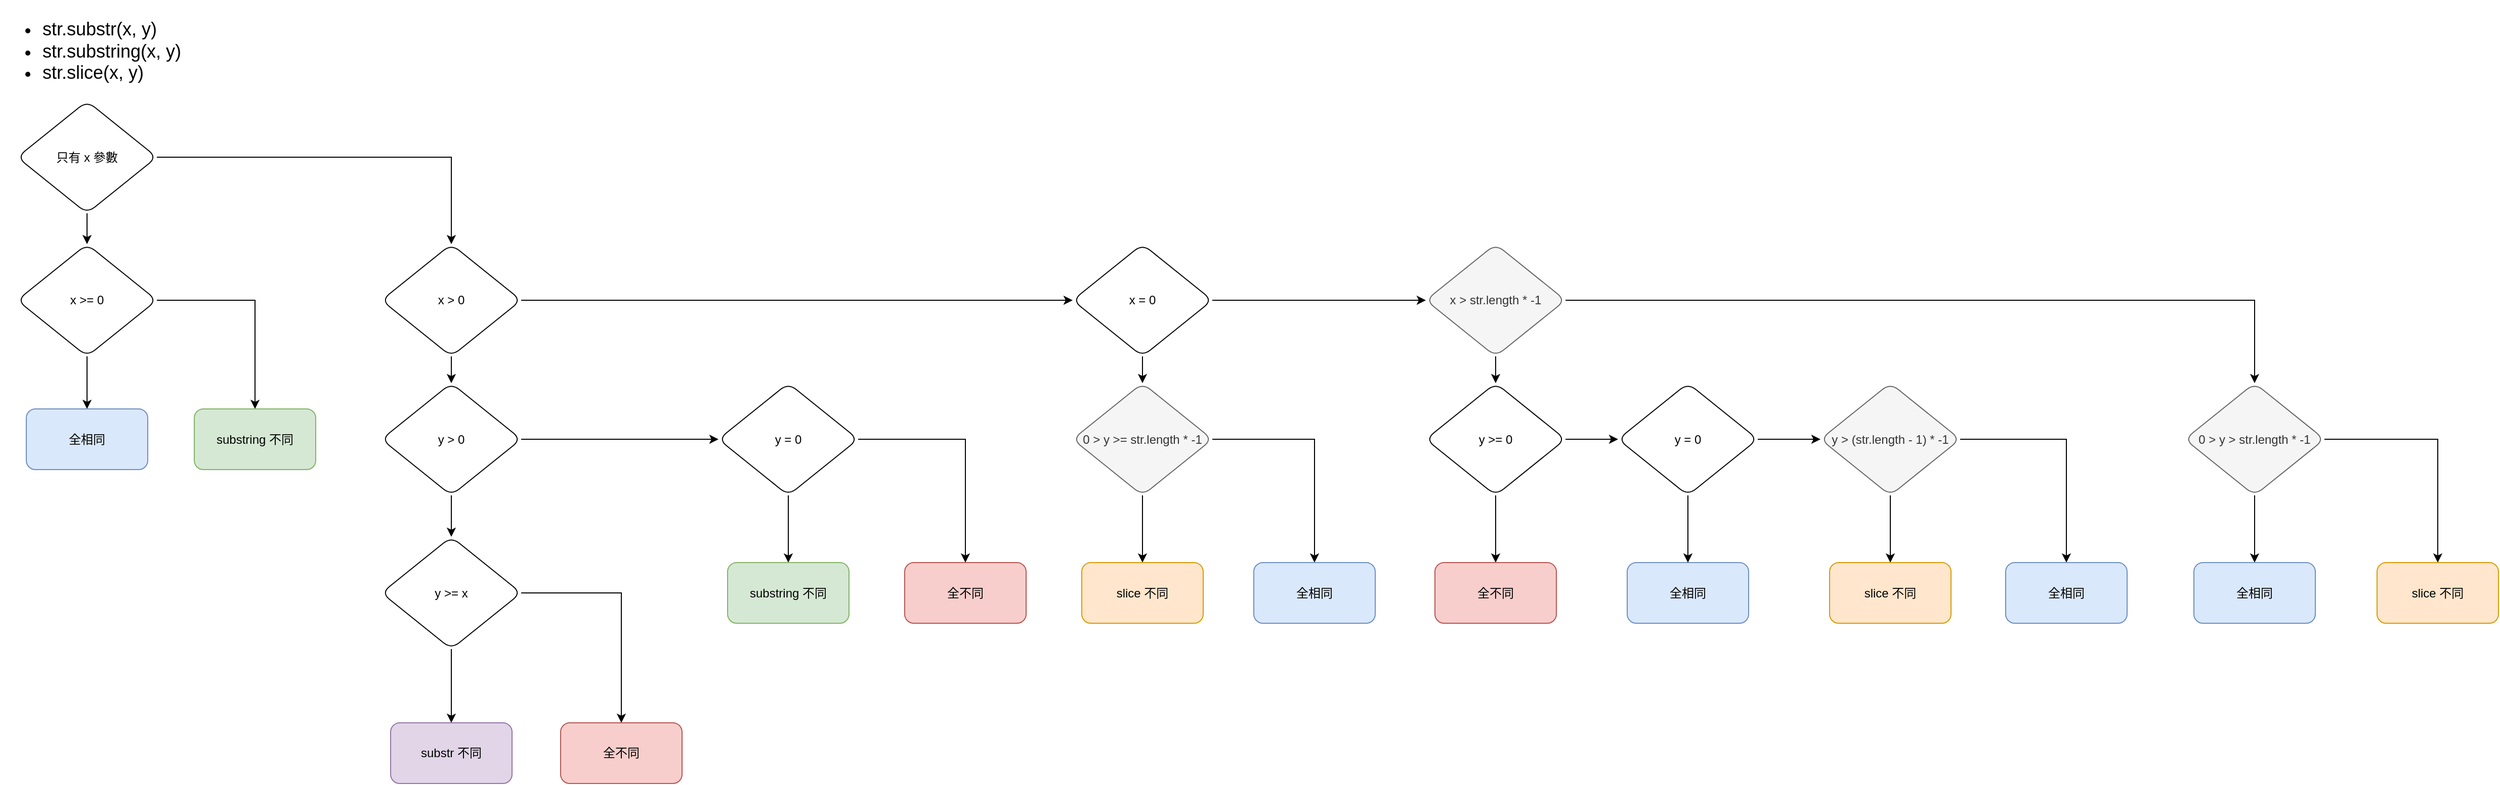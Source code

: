 <mxfile version="24.6.5" type="github">
  <diagram name="第 1 页" id="wg9w4PzNafmkmtGwNENZ">
    <mxGraphModel dx="2636" dy="2099" grid="1" gridSize="10" guides="1" tooltips="1" connect="1" arrows="1" fold="1" page="1" pageScale="1" pageWidth="827" pageHeight="1169" math="0" shadow="0">
      <root>
        <mxCell id="0" />
        <mxCell id="1" parent="0" />
        <mxCell id="AZ1vZ3ruoQsWkpssV_kE-40" style="edgeStyle=orthogonalEdgeStyle;rounded=0;orthogonalLoop=1;jettySize=auto;html=1;" parent="1" source="AZ1vZ3ruoQsWkpssV_kE-11" target="AZ1vZ3ruoQsWkpssV_kE-20" edge="1">
          <mxGeometry relative="1" as="geometry" />
        </mxCell>
        <mxCell id="AZ1vZ3ruoQsWkpssV_kE-41" style="edgeStyle=orthogonalEdgeStyle;rounded=0;orthogonalLoop=1;jettySize=auto;html=1;" parent="1" source="AZ1vZ3ruoQsWkpssV_kE-11" target="AZ1vZ3ruoQsWkpssV_kE-39" edge="1">
          <mxGeometry relative="1" as="geometry" />
        </mxCell>
        <mxCell id="AZ1vZ3ruoQsWkpssV_kE-11" value="只有 x 參數" style="rhombus;whiteSpace=wrap;html=1;rounded=1;strokeColor=default;align=center;verticalAlign=middle;fontFamily=Helvetica;fontSize=12;fontColor=default;fillColor=default;" parent="1" vertex="1">
          <mxGeometry x="-182" y="-37" width="138" height="111" as="geometry" />
        </mxCell>
        <mxCell id="AZ1vZ3ruoQsWkpssV_kE-36" value="" style="edgeStyle=orthogonalEdgeStyle;rounded=0;orthogonalLoop=1;jettySize=auto;html=1;" parent="1" source="AZ1vZ3ruoQsWkpssV_kE-20" target="AZ1vZ3ruoQsWkpssV_kE-35" edge="1">
          <mxGeometry relative="1" as="geometry" />
        </mxCell>
        <mxCell id="AZ1vZ3ruoQsWkpssV_kE-51" style="edgeStyle=orthogonalEdgeStyle;rounded=0;orthogonalLoop=1;jettySize=auto;html=1;" parent="1" source="AZ1vZ3ruoQsWkpssV_kE-20" target="AZ1vZ3ruoQsWkpssV_kE-48" edge="1">
          <mxGeometry relative="1" as="geometry" />
        </mxCell>
        <mxCell id="AZ1vZ3ruoQsWkpssV_kE-20" value="&lt;div&gt;x &amp;gt; 0&lt;/div&gt;" style="rhombus;whiteSpace=wrap;html=1;rounded=1;strokeColor=default;align=center;verticalAlign=middle;fontFamily=Helvetica;fontSize=12;fontColor=default;fillColor=default;" parent="1" vertex="1">
          <mxGeometry x="178" y="104.5" width="138" height="111" as="geometry" />
        </mxCell>
        <mxCell id="AZ1vZ3ruoQsWkpssV_kE-65" value="" style="edgeStyle=orthogonalEdgeStyle;rounded=0;orthogonalLoop=1;jettySize=auto;html=1;" parent="1" source="AZ1vZ3ruoQsWkpssV_kE-35" target="AZ1vZ3ruoQsWkpssV_kE-64" edge="1">
          <mxGeometry relative="1" as="geometry" />
        </mxCell>
        <mxCell id="AZ1vZ3ruoQsWkpssV_kE-69" value="" style="edgeStyle=orthogonalEdgeStyle;rounded=0;orthogonalLoop=1;jettySize=auto;html=1;" parent="1" source="AZ1vZ3ruoQsWkpssV_kE-35" target="AZ1vZ3ruoQsWkpssV_kE-68" edge="1">
          <mxGeometry relative="1" as="geometry" />
        </mxCell>
        <mxCell id="AZ1vZ3ruoQsWkpssV_kE-35" value="&lt;div&gt;y &amp;gt; 0&lt;/div&gt;" style="rhombus;whiteSpace=wrap;html=1;rounded=1;strokeColor=default;align=center;verticalAlign=middle;fontFamily=Helvetica;fontSize=12;fontColor=default;fillColor=default;" parent="1" vertex="1">
          <mxGeometry x="178" y="242" width="138" height="111" as="geometry" />
        </mxCell>
        <mxCell id="AZ1vZ3ruoQsWkpssV_kE-43" value="" style="edgeStyle=orthogonalEdgeStyle;rounded=0;orthogonalLoop=1;jettySize=auto;html=1;" parent="1" source="AZ1vZ3ruoQsWkpssV_kE-39" target="AZ1vZ3ruoQsWkpssV_kE-42" edge="1">
          <mxGeometry relative="1" as="geometry" />
        </mxCell>
        <mxCell id="AZ1vZ3ruoQsWkpssV_kE-45" style="edgeStyle=orthogonalEdgeStyle;rounded=0;orthogonalLoop=1;jettySize=auto;html=1;entryX=0.5;entryY=0;entryDx=0;entryDy=0;" parent="1" source="AZ1vZ3ruoQsWkpssV_kE-39" target="AZ1vZ3ruoQsWkpssV_kE-44" edge="1">
          <mxGeometry relative="1" as="geometry" />
        </mxCell>
        <mxCell id="AZ1vZ3ruoQsWkpssV_kE-39" value="&lt;div&gt;x &amp;gt;= 0&lt;/div&gt;" style="rhombus;whiteSpace=wrap;html=1;rounded=1;strokeColor=default;align=center;verticalAlign=middle;fontFamily=Helvetica;fontSize=12;fontColor=default;fillColor=default;" parent="1" vertex="1">
          <mxGeometry x="-182" y="104.5" width="138" height="111" as="geometry" />
        </mxCell>
        <mxCell id="AZ1vZ3ruoQsWkpssV_kE-42" value="全相同" style="rounded=1;whiteSpace=wrap;html=1;fillColor=#dae8fc;strokeColor=#6c8ebf;" parent="1" vertex="1">
          <mxGeometry x="-173" y="267.5" width="120" height="60" as="geometry" />
        </mxCell>
        <mxCell id="AZ1vZ3ruoQsWkpssV_kE-44" value="substring 不同" style="rounded=1;whiteSpace=wrap;html=1;fillColor=#d5e8d4;strokeColor=#82b366;" parent="1" vertex="1">
          <mxGeometry x="-7" y="267.5" width="120" height="60" as="geometry" />
        </mxCell>
        <mxCell id="AZ1vZ3ruoQsWkpssV_kE-53" value="" style="edgeStyle=orthogonalEdgeStyle;rounded=0;orthogonalLoop=1;jettySize=auto;html=1;" parent="1" source="AZ1vZ3ruoQsWkpssV_kE-48" target="AZ1vZ3ruoQsWkpssV_kE-52" edge="1">
          <mxGeometry relative="1" as="geometry" />
        </mxCell>
        <mxCell id="AZ1vZ3ruoQsWkpssV_kE-55" value="" style="edgeStyle=orthogonalEdgeStyle;rounded=0;orthogonalLoop=1;jettySize=auto;html=1;" parent="1" source="AZ1vZ3ruoQsWkpssV_kE-48" target="AZ1vZ3ruoQsWkpssV_kE-54" edge="1">
          <mxGeometry relative="1" as="geometry" />
        </mxCell>
        <mxCell id="AZ1vZ3ruoQsWkpssV_kE-48" value="&lt;div&gt;x = 0&lt;/div&gt;" style="rhombus;whiteSpace=wrap;html=1;rounded=1;strokeColor=default;align=center;verticalAlign=middle;fontFamily=Helvetica;fontSize=12;fontColor=default;fillColor=default;" parent="1" vertex="1">
          <mxGeometry x="861" y="104.5" width="138" height="111" as="geometry" />
        </mxCell>
        <mxCell id="AZ1vZ3ruoQsWkpssV_kE-105" value="" style="edgeStyle=orthogonalEdgeStyle;rounded=0;orthogonalLoop=1;jettySize=auto;html=1;" parent="1" source="AZ1vZ3ruoQsWkpssV_kE-52" target="AZ1vZ3ruoQsWkpssV_kE-104" edge="1">
          <mxGeometry relative="1" as="geometry" />
        </mxCell>
        <mxCell id="AZ1vZ3ruoQsWkpssV_kE-119" style="edgeStyle=orthogonalEdgeStyle;rounded=0;orthogonalLoop=1;jettySize=auto;html=1;" parent="1" source="AZ1vZ3ruoQsWkpssV_kE-52" target="AZ1vZ3ruoQsWkpssV_kE-78" edge="1">
          <mxGeometry relative="1" as="geometry">
            <mxPoint x="2317" y="160" as="targetPoint" />
          </mxGeometry>
        </mxCell>
        <mxCell id="AZ1vZ3ruoQsWkpssV_kE-52" value="x &amp;gt; str.length * -1" style="rhombus;whiteSpace=wrap;html=1;rounded=1;strokeColor=#666666;align=center;verticalAlign=middle;fontFamily=Helvetica;fontSize=12;fontColor=#333333;fillColor=#f5f5f5;" parent="1" vertex="1">
          <mxGeometry x="1210" y="104.5" width="138" height="111" as="geometry" />
        </mxCell>
        <mxCell id="AZ1vZ3ruoQsWkpssV_kE-57" value="" style="edgeStyle=orthogonalEdgeStyle;rounded=0;orthogonalLoop=1;jettySize=auto;html=1;" parent="1" source="AZ1vZ3ruoQsWkpssV_kE-54" target="AZ1vZ3ruoQsWkpssV_kE-56" edge="1">
          <mxGeometry relative="1" as="geometry" />
        </mxCell>
        <mxCell id="-TwlmGacKKWk3p0SpTIF-2" style="edgeStyle=orthogonalEdgeStyle;rounded=0;orthogonalLoop=1;jettySize=auto;html=1;entryX=0.5;entryY=0;entryDx=0;entryDy=0;" edge="1" parent="1" source="AZ1vZ3ruoQsWkpssV_kE-54" target="AZ1vZ3ruoQsWkpssV_kE-60">
          <mxGeometry relative="1" as="geometry" />
        </mxCell>
        <mxCell id="AZ1vZ3ruoQsWkpssV_kE-54" value="&lt;span style=&quot;color: rgb(51, 51, 51);&quot;&gt;0 &amp;gt; y &amp;gt;= str.length * -1&lt;/span&gt;" style="rhombus;whiteSpace=wrap;html=1;rounded=1;strokeColor=#666666;align=center;verticalAlign=middle;fontFamily=Helvetica;fontSize=12;fillColor=#f5f5f5;fontColor=#333333;" parent="1" vertex="1">
          <mxGeometry x="861" y="242" width="138" height="111" as="geometry" />
        </mxCell>
        <mxCell id="AZ1vZ3ruoQsWkpssV_kE-56" value="slice 不同" style="whiteSpace=wrap;html=1;rounded=1;fillColor=#ffe6cc;strokeColor=#d79b00;" parent="1" vertex="1">
          <mxGeometry x="870" y="419.5" width="120" height="60" as="geometry" />
        </mxCell>
        <mxCell id="AZ1vZ3ruoQsWkpssV_kE-60" value="全相同" style="whiteSpace=wrap;html=1;rounded=1;fillColor=#dae8fc;strokeColor=#6c8ebf;" parent="1" vertex="1">
          <mxGeometry x="1040" y="419.5" width="120" height="60" as="geometry" />
        </mxCell>
        <mxCell id="AZ1vZ3ruoQsWkpssV_kE-75" value="" style="edgeStyle=orthogonalEdgeStyle;rounded=0;orthogonalLoop=1;jettySize=auto;html=1;" parent="1" source="AZ1vZ3ruoQsWkpssV_kE-64" target="AZ1vZ3ruoQsWkpssV_kE-74" edge="1">
          <mxGeometry relative="1" as="geometry" />
        </mxCell>
        <mxCell id="AZ1vZ3ruoQsWkpssV_kE-77" value="" style="edgeStyle=orthogonalEdgeStyle;rounded=0;orthogonalLoop=1;jettySize=auto;html=1;" parent="1" source="AZ1vZ3ruoQsWkpssV_kE-64" target="AZ1vZ3ruoQsWkpssV_kE-76" edge="1">
          <mxGeometry relative="1" as="geometry" />
        </mxCell>
        <mxCell id="AZ1vZ3ruoQsWkpssV_kE-64" value="&lt;div&gt;y = 0&lt;/div&gt;" style="rhombus;whiteSpace=wrap;html=1;rounded=1;strokeColor=default;align=center;verticalAlign=middle;fontFamily=Helvetica;fontSize=12;fontColor=default;fillColor=default;" parent="1" vertex="1">
          <mxGeometry x="511" y="242" width="138" height="111" as="geometry" />
        </mxCell>
        <mxCell id="AZ1vZ3ruoQsWkpssV_kE-71" value="" style="edgeStyle=orthogonalEdgeStyle;rounded=0;orthogonalLoop=1;jettySize=auto;html=1;" parent="1" source="AZ1vZ3ruoQsWkpssV_kE-68" target="AZ1vZ3ruoQsWkpssV_kE-70" edge="1">
          <mxGeometry relative="1" as="geometry" />
        </mxCell>
        <mxCell id="AZ1vZ3ruoQsWkpssV_kE-73" value="" style="edgeStyle=orthogonalEdgeStyle;rounded=0;orthogonalLoop=1;jettySize=auto;html=1;" parent="1" source="AZ1vZ3ruoQsWkpssV_kE-68" target="AZ1vZ3ruoQsWkpssV_kE-72" edge="1">
          <mxGeometry relative="1" as="geometry" />
        </mxCell>
        <mxCell id="AZ1vZ3ruoQsWkpssV_kE-68" value="&lt;div&gt;y &amp;gt;= x&lt;/div&gt;" style="rhombus;whiteSpace=wrap;html=1;rounded=1;strokeColor=default;align=center;verticalAlign=middle;fontFamily=Helvetica;fontSize=12;fontColor=default;fillColor=default;" parent="1" vertex="1">
          <mxGeometry x="178" y="394" width="138" height="111" as="geometry" />
        </mxCell>
        <mxCell id="AZ1vZ3ruoQsWkpssV_kE-70" value="substr 不同" style="whiteSpace=wrap;html=1;rounded=1;fillColor=#e1d5e7;strokeColor=#9673a6;" parent="1" vertex="1">
          <mxGeometry x="187" y="578" width="120" height="60" as="geometry" />
        </mxCell>
        <mxCell id="AZ1vZ3ruoQsWkpssV_kE-72" value="全不同" style="whiteSpace=wrap;html=1;rounded=1;fillColor=#f8cecc;strokeColor=#b85450;" parent="1" vertex="1">
          <mxGeometry x="355" y="578" width="120" height="60" as="geometry" />
        </mxCell>
        <mxCell id="AZ1vZ3ruoQsWkpssV_kE-74" value="substring 不同" style="whiteSpace=wrap;html=1;rounded=1;fillColor=#d5e8d4;strokeColor=#82b366;" parent="1" vertex="1">
          <mxGeometry x="520" y="419.5" width="120" height="60" as="geometry" />
        </mxCell>
        <mxCell id="AZ1vZ3ruoQsWkpssV_kE-76" value="全不同" style="whiteSpace=wrap;html=1;rounded=1;fillColor=#f8cecc;strokeColor=#b85450;" parent="1" vertex="1">
          <mxGeometry x="695" y="419.5" width="120" height="60" as="geometry" />
        </mxCell>
        <mxCell id="AZ1vZ3ruoQsWkpssV_kE-81" value="" style="edgeStyle=orthogonalEdgeStyle;rounded=0;orthogonalLoop=1;jettySize=auto;html=1;" parent="1" source="AZ1vZ3ruoQsWkpssV_kE-78" target="AZ1vZ3ruoQsWkpssV_kE-80" edge="1">
          <mxGeometry relative="1" as="geometry" />
        </mxCell>
        <mxCell id="-TwlmGacKKWk3p0SpTIF-1" style="edgeStyle=orthogonalEdgeStyle;rounded=0;orthogonalLoop=1;jettySize=auto;html=1;" edge="1" parent="1" source="AZ1vZ3ruoQsWkpssV_kE-78" target="AZ1vZ3ruoQsWkpssV_kE-92">
          <mxGeometry relative="1" as="geometry" />
        </mxCell>
        <mxCell id="AZ1vZ3ruoQsWkpssV_kE-78" value="&lt;span style=&quot;color: rgb(51, 51, 51);&quot;&gt;0 &amp;gt; y &amp;gt; str.length * -1&lt;/span&gt;" style="rhombus;whiteSpace=wrap;html=1;rounded=1;strokeColor=#666666;align=center;verticalAlign=middle;fontFamily=Helvetica;fontSize=12;fontColor=#333333;fillColor=#f5f5f5;shadow=0;" parent="1" vertex="1">
          <mxGeometry x="1960" y="242" width="138" height="111" as="geometry" />
        </mxCell>
        <mxCell id="AZ1vZ3ruoQsWkpssV_kE-80" value="全相同" style="whiteSpace=wrap;html=1;rounded=1;fillColor=#dae8fc;strokeColor=#6c8ebf;" parent="1" vertex="1">
          <mxGeometry x="1969" y="419.5" width="120" height="60" as="geometry" />
        </mxCell>
        <mxCell id="AZ1vZ3ruoQsWkpssV_kE-92" value="slice 不同" style="whiteSpace=wrap;html=1;rounded=1;fillColor=#ffe6cc;strokeColor=#d79b00;" parent="1" vertex="1">
          <mxGeometry x="2150" y="419.5" width="120" height="60" as="geometry" />
        </mxCell>
        <mxCell id="AZ1vZ3ruoQsWkpssV_kE-96" value="&lt;ul style=&quot;font-size: 18px;&quot;&gt;&lt;li&gt;&lt;font style=&quot;font-size: 18px;&quot;&gt;str.substr(x, y)&lt;/font&gt;&lt;/li&gt;&lt;li&gt;&lt;font style=&quot;font-size: 18px;&quot;&gt;str.substring(x, y)&lt;/font&gt;&lt;/li&gt;&lt;li&gt;&lt;font style=&quot;font-size: 18px;&quot;&gt;str.slice(x, y)&lt;/font&gt;&lt;/li&gt;&lt;/ul&gt;" style="text;html=1;align=left;verticalAlign=middle;whiteSpace=wrap;rounded=0;" parent="1" vertex="1">
          <mxGeometry x="-199" y="-122" width="195" height="72" as="geometry" />
        </mxCell>
        <mxCell id="AZ1vZ3ruoQsWkpssV_kE-107" value="" style="edgeStyle=orthogonalEdgeStyle;rounded=0;orthogonalLoop=1;jettySize=auto;html=1;" parent="1" source="AZ1vZ3ruoQsWkpssV_kE-104" target="AZ1vZ3ruoQsWkpssV_kE-106" edge="1">
          <mxGeometry relative="1" as="geometry" />
        </mxCell>
        <mxCell id="AZ1vZ3ruoQsWkpssV_kE-111" value="" style="edgeStyle=orthogonalEdgeStyle;rounded=0;orthogonalLoop=1;jettySize=auto;html=1;" parent="1" source="AZ1vZ3ruoQsWkpssV_kE-104" target="AZ1vZ3ruoQsWkpssV_kE-110" edge="1">
          <mxGeometry relative="1" as="geometry" />
        </mxCell>
        <mxCell id="AZ1vZ3ruoQsWkpssV_kE-104" value="y &amp;gt;= 0" style="rhombus;whiteSpace=wrap;html=1;rounded=1;strokeColor=default;align=center;verticalAlign=middle;fontFamily=Helvetica;fontSize=12;fontColor=default;fillColor=default;" parent="1" vertex="1">
          <mxGeometry x="1210" y="242" width="138" height="111" as="geometry" />
        </mxCell>
        <mxCell id="AZ1vZ3ruoQsWkpssV_kE-106" value="全不同" style="whiteSpace=wrap;html=1;rounded=1;fillColor=#f8cecc;strokeColor=#b85450;" parent="1" vertex="1">
          <mxGeometry x="1219" y="419.5" width="120" height="60" as="geometry" />
        </mxCell>
        <mxCell id="AZ1vZ3ruoQsWkpssV_kE-108" value="全相同" style="whiteSpace=wrap;html=1;rounded=1;fillColor=#dae8fc;strokeColor=#6c8ebf;" parent="1" vertex="1">
          <mxGeometry x="1409" y="419.5" width="120" height="60" as="geometry" />
        </mxCell>
        <mxCell id="AZ1vZ3ruoQsWkpssV_kE-112" value="" style="edgeStyle=orthogonalEdgeStyle;rounded=0;orthogonalLoop=1;jettySize=auto;html=1;" parent="1" source="AZ1vZ3ruoQsWkpssV_kE-110" target="AZ1vZ3ruoQsWkpssV_kE-108" edge="1">
          <mxGeometry relative="1" as="geometry" />
        </mxCell>
        <mxCell id="AZ1vZ3ruoQsWkpssV_kE-114" value="" style="edgeStyle=orthogonalEdgeStyle;rounded=0;orthogonalLoop=1;jettySize=auto;html=1;" parent="1" source="AZ1vZ3ruoQsWkpssV_kE-110" target="AZ1vZ3ruoQsWkpssV_kE-113" edge="1">
          <mxGeometry relative="1" as="geometry" />
        </mxCell>
        <mxCell id="AZ1vZ3ruoQsWkpssV_kE-110" value="y = 0" style="rhombus;whiteSpace=wrap;html=1;rounded=1;strokeColor=default;align=center;verticalAlign=middle;fontFamily=Helvetica;fontSize=12;fontColor=default;fillColor=default;" parent="1" vertex="1">
          <mxGeometry x="1400" y="242" width="138" height="111" as="geometry" />
        </mxCell>
        <mxCell id="AZ1vZ3ruoQsWkpssV_kE-116" value="" style="edgeStyle=orthogonalEdgeStyle;rounded=0;orthogonalLoop=1;jettySize=auto;html=1;" parent="1" source="AZ1vZ3ruoQsWkpssV_kE-113" target="AZ1vZ3ruoQsWkpssV_kE-115" edge="1">
          <mxGeometry relative="1" as="geometry" />
        </mxCell>
        <mxCell id="AZ1vZ3ruoQsWkpssV_kE-118" value="" style="edgeStyle=orthogonalEdgeStyle;rounded=0;orthogonalLoop=1;jettySize=auto;html=1;" parent="1" source="AZ1vZ3ruoQsWkpssV_kE-113" target="AZ1vZ3ruoQsWkpssV_kE-117" edge="1">
          <mxGeometry relative="1" as="geometry" />
        </mxCell>
        <mxCell id="AZ1vZ3ruoQsWkpssV_kE-113" value="y &amp;gt; (str.length - 1) * -1" style="rhombus;whiteSpace=wrap;html=1;rounded=1;strokeColor=#666666;align=center;verticalAlign=middle;fontFamily=Helvetica;fontSize=12;fontColor=#333333;fillColor=#f5f5f5;" parent="1" vertex="1">
          <mxGeometry x="1600" y="242" width="138" height="111" as="geometry" />
        </mxCell>
        <mxCell id="AZ1vZ3ruoQsWkpssV_kE-115" value="slice 不同" style="whiteSpace=wrap;html=1;rounded=1;fillColor=#ffe6cc;strokeColor=#d79b00;" parent="1" vertex="1">
          <mxGeometry x="1609" y="419.5" width="120" height="60" as="geometry" />
        </mxCell>
        <mxCell id="AZ1vZ3ruoQsWkpssV_kE-117" value="全相同" style="whiteSpace=wrap;html=1;rounded=1;fillColor=#dae8fc;strokeColor=#6c8ebf;" parent="1" vertex="1">
          <mxGeometry x="1783" y="419.5" width="120" height="60" as="geometry" />
        </mxCell>
      </root>
    </mxGraphModel>
  </diagram>
</mxfile>
